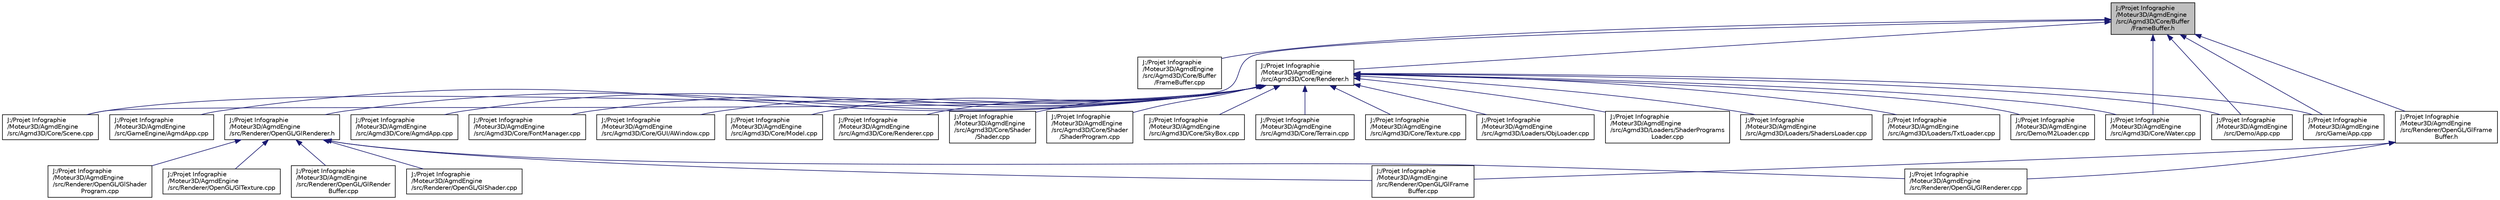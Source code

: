 digraph "J:/Projet Infographie/Moteur3D/AgmdEngine/src/Agmd3D/Core/Buffer/FrameBuffer.h"
{
  edge [fontname="Helvetica",fontsize="10",labelfontname="Helvetica",labelfontsize="10"];
  node [fontname="Helvetica",fontsize="10",shape=record];
  Node1 [label="J:/Projet Infographie\l/Moteur3D/AgmdEngine\l/src/Agmd3D/Core/Buffer\l/FrameBuffer.h",height=0.2,width=0.4,color="black", fillcolor="grey75", style="filled" fontcolor="black"];
  Node1 -> Node2 [dir="back",color="midnightblue",fontsize="10",style="solid"];
  Node2 [label="J:/Projet Infographie\l/Moteur3D/AgmdEngine\l/src/Agmd3D/Core/Buffer\l/FrameBuffer.cpp",height=0.2,width=0.4,color="black", fillcolor="white", style="filled",URL="$_frame_buffer_8cpp.html"];
  Node1 -> Node3 [dir="back",color="midnightblue",fontsize="10",style="solid"];
  Node3 [label="J:/Projet Infographie\l/Moteur3D/AgmdEngine\l/src/Agmd3D/Core/Renderer.h",height=0.2,width=0.4,color="black", fillcolor="white", style="filled",URL="$_renderer_8h.html"];
  Node3 -> Node4 [dir="back",color="midnightblue",fontsize="10",style="solid"];
  Node4 [label="J:/Projet Infographie\l/Moteur3D/AgmdEngine\l/src/Agmd3D/Core/AgmdApp.cpp",height=0.2,width=0.4,color="black", fillcolor="white", style="filled",URL="$_agmd3_d_2_core_2_agmd_app_8cpp.html"];
  Node3 -> Node5 [dir="back",color="midnightblue",fontsize="10",style="solid"];
  Node5 [label="J:/Projet Infographie\l/Moteur3D/AgmdEngine\l/src/Agmd3D/Core/FontManager.cpp",height=0.2,width=0.4,color="black", fillcolor="white", style="filled",URL="$_font_manager_8cpp.html"];
  Node3 -> Node6 [dir="back",color="midnightblue",fontsize="10",style="solid"];
  Node6 [label="J:/Projet Infographie\l/Moteur3D/AgmdEngine\l/src/Agmd3D/Core/GUI/AWindow.cpp",height=0.2,width=0.4,color="black", fillcolor="white", style="filled",URL="$_a_window_8cpp.html"];
  Node3 -> Node7 [dir="back",color="midnightblue",fontsize="10",style="solid"];
  Node7 [label="J:/Projet Infographie\l/Moteur3D/AgmdEngine\l/src/Agmd3D/Core/Model.cpp",height=0.2,width=0.4,color="black", fillcolor="white", style="filled",URL="$_model_8cpp.html"];
  Node3 -> Node8 [dir="back",color="midnightblue",fontsize="10",style="solid"];
  Node8 [label="J:/Projet Infographie\l/Moteur3D/AgmdEngine\l/src/Agmd3D/Core/Renderer.cpp",height=0.2,width=0.4,color="black", fillcolor="white", style="filled",URL="$_renderer_8cpp.html"];
  Node3 -> Node9 [dir="back",color="midnightblue",fontsize="10",style="solid"];
  Node9 [label="J:/Projet Infographie\l/Moteur3D/AgmdEngine\l/src/Agmd3D/Core/Scene.cpp",height=0.2,width=0.4,color="black", fillcolor="white", style="filled",URL="$_scene_8cpp.html"];
  Node3 -> Node10 [dir="back",color="midnightblue",fontsize="10",style="solid"];
  Node10 [label="J:/Projet Infographie\l/Moteur3D/AgmdEngine\l/src/Agmd3D/Core/Shader\l/Shader.cpp",height=0.2,width=0.4,color="black", fillcolor="white", style="filled",URL="$_shader_8cpp.html"];
  Node3 -> Node11 [dir="back",color="midnightblue",fontsize="10",style="solid"];
  Node11 [label="J:/Projet Infographie\l/Moteur3D/AgmdEngine\l/src/Agmd3D/Core/Shader\l/ShaderProgram.cpp",height=0.2,width=0.4,color="black", fillcolor="white", style="filled",URL="$_shader_program_8cpp.html"];
  Node3 -> Node12 [dir="back",color="midnightblue",fontsize="10",style="solid"];
  Node12 [label="J:/Projet Infographie\l/Moteur3D/AgmdEngine\l/src/Agmd3D/Core/SkyBox.cpp",height=0.2,width=0.4,color="black", fillcolor="white", style="filled",URL="$_sky_box_8cpp.html"];
  Node3 -> Node13 [dir="back",color="midnightblue",fontsize="10",style="solid"];
  Node13 [label="J:/Projet Infographie\l/Moteur3D/AgmdEngine\l/src/Agmd3D/Core/Terrain.cpp",height=0.2,width=0.4,color="black", fillcolor="white", style="filled",URL="$_terrain_8cpp.html"];
  Node3 -> Node14 [dir="back",color="midnightblue",fontsize="10",style="solid"];
  Node14 [label="J:/Projet Infographie\l/Moteur3D/AgmdEngine\l/src/Agmd3D/Core/Texture.cpp",height=0.2,width=0.4,color="black", fillcolor="white", style="filled",URL="$_texture_8cpp.html"];
  Node3 -> Node15 [dir="back",color="midnightblue",fontsize="10",style="solid"];
  Node15 [label="J:/Projet Infographie\l/Moteur3D/AgmdEngine\l/src/Agmd3D/Core/Water.cpp",height=0.2,width=0.4,color="black", fillcolor="white", style="filled",URL="$_water_8cpp.html"];
  Node3 -> Node16 [dir="back",color="midnightblue",fontsize="10",style="solid"];
  Node16 [label="J:/Projet Infographie\l/Moteur3D/AgmdEngine\l/src/Agmd3D/Loaders/ObjLoader.cpp",height=0.2,width=0.4,color="black", fillcolor="white", style="filled",URL="$_obj_loader_8cpp.html"];
  Node3 -> Node17 [dir="back",color="midnightblue",fontsize="10",style="solid"];
  Node17 [label="J:/Projet Infographie\l/Moteur3D/AgmdEngine\l/src/Agmd3D/Loaders/ShaderPrograms\lLoader.cpp",height=0.2,width=0.4,color="black", fillcolor="white", style="filled",URL="$_shader_programs_loader_8cpp.html"];
  Node3 -> Node18 [dir="back",color="midnightblue",fontsize="10",style="solid"];
  Node18 [label="J:/Projet Infographie\l/Moteur3D/AgmdEngine\l/src/Agmd3D/Loaders/ShadersLoader.cpp",height=0.2,width=0.4,color="black", fillcolor="white", style="filled",URL="$_shaders_loader_8cpp.html"];
  Node3 -> Node19 [dir="back",color="midnightblue",fontsize="10",style="solid"];
  Node19 [label="J:/Projet Infographie\l/Moteur3D/AgmdEngine\l/src/Agmd3D/Loaders/TxtLoader.cpp",height=0.2,width=0.4,color="black", fillcolor="white", style="filled",URL="$_txt_loader_8cpp.html"];
  Node3 -> Node20 [dir="back",color="midnightblue",fontsize="10",style="solid"];
  Node20 [label="J:/Projet Infographie\l/Moteur3D/AgmdEngine\l/src/Demo/App.cpp",height=0.2,width=0.4,color="black", fillcolor="white", style="filled",URL="$_demo_2_app_8cpp.html"];
  Node3 -> Node21 [dir="back",color="midnightblue",fontsize="10",style="solid"];
  Node21 [label="J:/Projet Infographie\l/Moteur3D/AgmdEngine\l/src/Demo/M2Loader.cpp",height=0.2,width=0.4,color="black", fillcolor="white", style="filled",URL="$_m2_loader_8cpp.html"];
  Node3 -> Node22 [dir="back",color="midnightblue",fontsize="10",style="solid"];
  Node22 [label="J:/Projet Infographie\l/Moteur3D/AgmdEngine\l/src/Game/App.cpp",height=0.2,width=0.4,color="black", fillcolor="white", style="filled",URL="$_game_2_app_8cpp.html"];
  Node3 -> Node23 [dir="back",color="midnightblue",fontsize="10",style="solid"];
  Node23 [label="J:/Projet Infographie\l/Moteur3D/AgmdEngine\l/src/GameEngine/AgmdApp.cpp",height=0.2,width=0.4,color="black", fillcolor="white", style="filled",URL="$_game_engine_2_agmd_app_8cpp.html"];
  Node3 -> Node24 [dir="back",color="midnightblue",fontsize="10",style="solid"];
  Node24 [label="J:/Projet Infographie\l/Moteur3D/AgmdEngine\l/src/Renderer/OpenGL/GlRenderer.h",height=0.2,width=0.4,color="black", fillcolor="white", style="filled",URL="$_gl_renderer_8h.html"];
  Node24 -> Node25 [dir="back",color="midnightblue",fontsize="10",style="solid"];
  Node25 [label="J:/Projet Infographie\l/Moteur3D/AgmdEngine\l/src/Renderer/OpenGL/GlFrame\lBuffer.cpp",height=0.2,width=0.4,color="black", fillcolor="white", style="filled",URL="$_gl_frame_buffer_8cpp.html"];
  Node24 -> Node26 [dir="back",color="midnightblue",fontsize="10",style="solid"];
  Node26 [label="J:/Projet Infographie\l/Moteur3D/AgmdEngine\l/src/Renderer/OpenGL/GlRender\lBuffer.cpp",height=0.2,width=0.4,color="black", fillcolor="white", style="filled",URL="$_gl_render_buffer_8cpp.html"];
  Node24 -> Node27 [dir="back",color="midnightblue",fontsize="10",style="solid"];
  Node27 [label="J:/Projet Infographie\l/Moteur3D/AgmdEngine\l/src/Renderer/OpenGL/GlRenderer.cpp",height=0.2,width=0.4,color="black", fillcolor="white", style="filled",URL="$_gl_renderer_8cpp.html"];
  Node24 -> Node28 [dir="back",color="midnightblue",fontsize="10",style="solid"];
  Node28 [label="J:/Projet Infographie\l/Moteur3D/AgmdEngine\l/src/Renderer/OpenGL/GlShader.cpp",height=0.2,width=0.4,color="black", fillcolor="white", style="filled",URL="$_gl_shader_8cpp.html"];
  Node24 -> Node29 [dir="back",color="midnightblue",fontsize="10",style="solid"];
  Node29 [label="J:/Projet Infographie\l/Moteur3D/AgmdEngine\l/src/Renderer/OpenGL/GlShader\lProgram.cpp",height=0.2,width=0.4,color="black", fillcolor="white", style="filled",URL="$_gl_shader_program_8cpp.html"];
  Node24 -> Node30 [dir="back",color="midnightblue",fontsize="10",style="solid"];
  Node30 [label="J:/Projet Infographie\l/Moteur3D/AgmdEngine\l/src/Renderer/OpenGL/GlTexture.cpp",height=0.2,width=0.4,color="black", fillcolor="white", style="filled",URL="$_gl_texture_8cpp.html"];
  Node1 -> Node9 [dir="back",color="midnightblue",fontsize="10",style="solid"];
  Node1 -> Node15 [dir="back",color="midnightblue",fontsize="10",style="solid"];
  Node1 -> Node20 [dir="back",color="midnightblue",fontsize="10",style="solid"];
  Node1 -> Node22 [dir="back",color="midnightblue",fontsize="10",style="solid"];
  Node1 -> Node31 [dir="back",color="midnightblue",fontsize="10",style="solid"];
  Node31 [label="J:/Projet Infographie\l/Moteur3D/AgmdEngine\l/src/Renderer/OpenGL/GlFrame\lBuffer.h",height=0.2,width=0.4,color="black", fillcolor="white", style="filled",URL="$_gl_frame_buffer_8h.html"];
  Node31 -> Node25 [dir="back",color="midnightblue",fontsize="10",style="solid"];
  Node31 -> Node27 [dir="back",color="midnightblue",fontsize="10",style="solid"];
}
